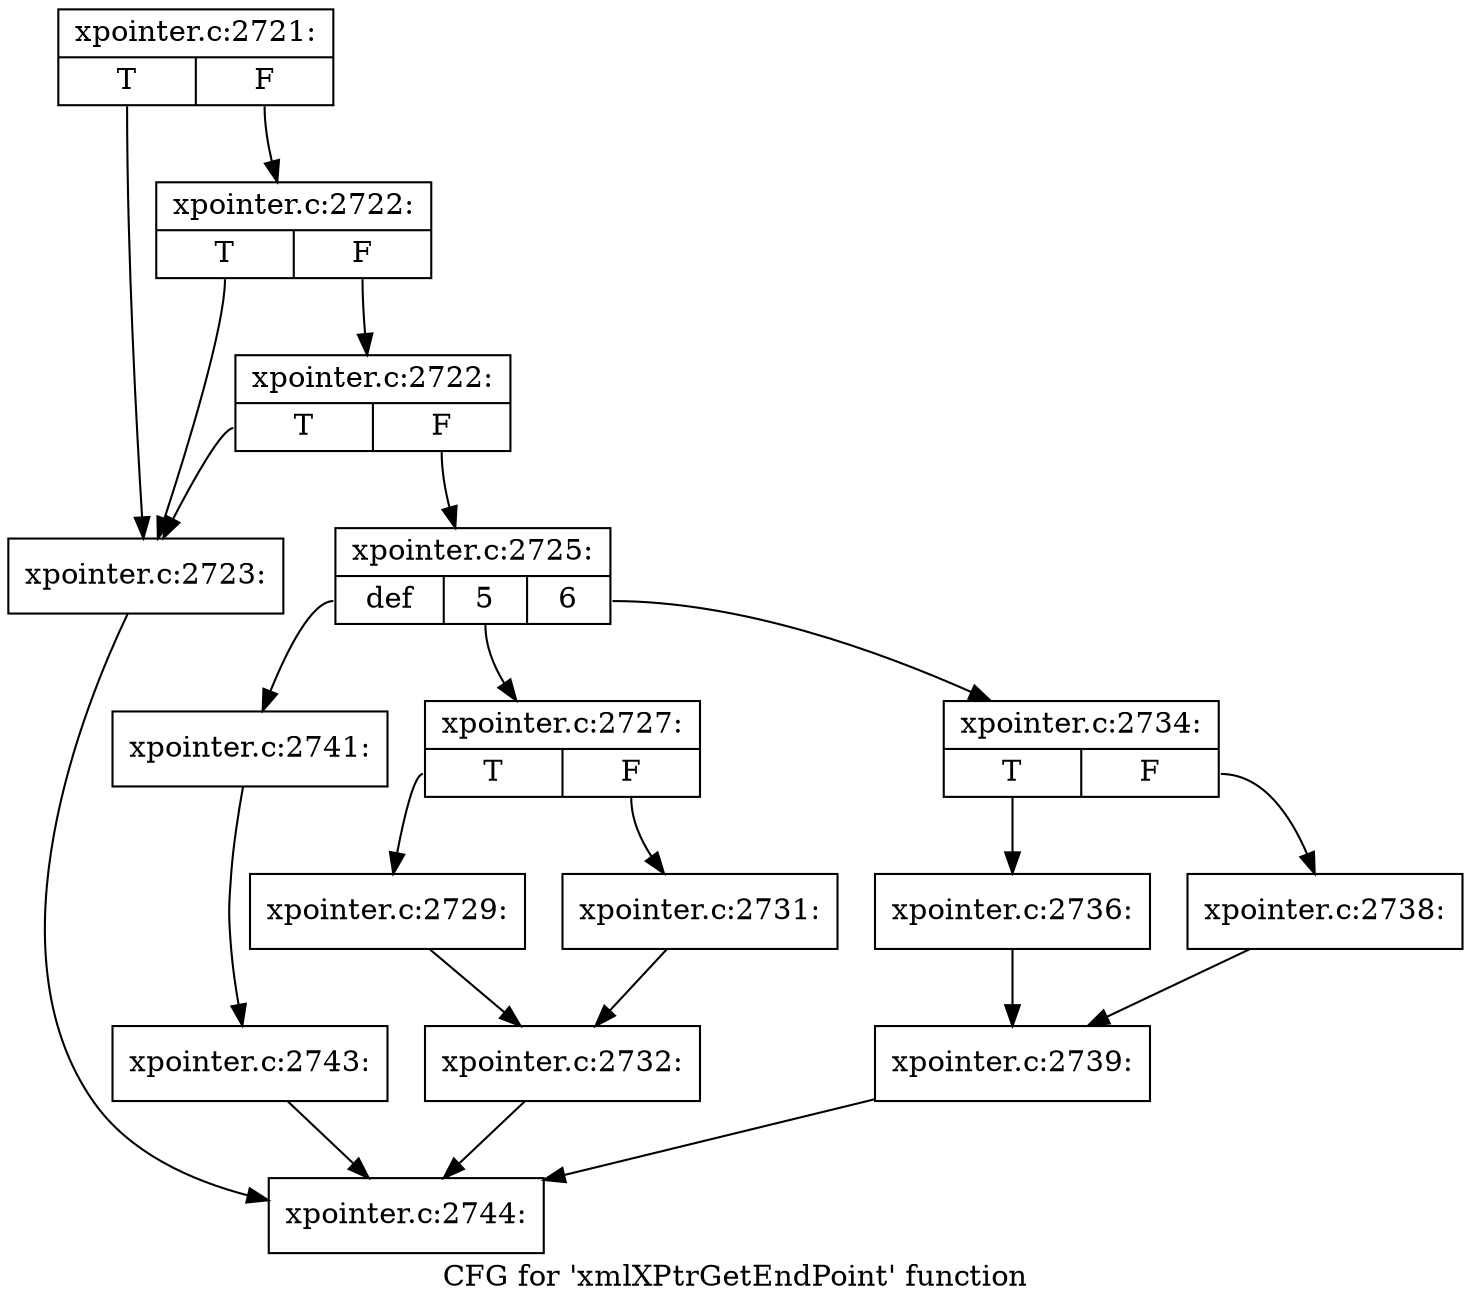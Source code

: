 digraph "CFG for 'xmlXPtrGetEndPoint' function" {
	label="CFG for 'xmlXPtrGetEndPoint' function";

	Node0x5297870 [shape=record,label="{xpointer.c:2721:|{<s0>T|<s1>F}}"];
	Node0x5297870:s0 -> Node0x5298560;
	Node0x5297870:s1 -> Node0x5298680;
	Node0x5298680 [shape=record,label="{xpointer.c:2722:|{<s0>T|<s1>F}}"];
	Node0x5298680:s0 -> Node0x5298560;
	Node0x5298680:s1 -> Node0x5298600;
	Node0x5298600 [shape=record,label="{xpointer.c:2722:|{<s0>T|<s1>F}}"];
	Node0x5298600:s0 -> Node0x5298560;
	Node0x5298600:s1 -> Node0x52985b0;
	Node0x5298560 [shape=record,label="{xpointer.c:2723:}"];
	Node0x5298560 -> Node0x509e4b0;
	Node0x52985b0 [shape=record,label="{xpointer.c:2725:|{<s0>def|<s1>5|<s2>6}}"];
	Node0x52985b0:s0 -> Node0x5299140;
	Node0x52985b0:s1 -> Node0x5299480;
	Node0x52985b0:s2 -> Node0x529a450;
	Node0x5299480 [shape=record,label="{xpointer.c:2727:|{<s0>T|<s1>F}}"];
	Node0x5299480:s0 -> Node0x5299900;
	Node0x5299480:s1 -> Node0x52999a0;
	Node0x5299900 [shape=record,label="{xpointer.c:2729:}"];
	Node0x5299900 -> Node0x5299950;
	Node0x52999a0 [shape=record,label="{xpointer.c:2731:}"];
	Node0x52999a0 -> Node0x5299950;
	Node0x5299950 [shape=record,label="{xpointer.c:2732:}"];
	Node0x5299950 -> Node0x509e4b0;
	Node0x529a450 [shape=record,label="{xpointer.c:2734:|{<s0>T|<s1>F}}"];
	Node0x529a450:s0 -> Node0x529a8d0;
	Node0x529a450:s1 -> Node0x529a970;
	Node0x529a8d0 [shape=record,label="{xpointer.c:2736:}"];
	Node0x529a8d0 -> Node0x529a920;
	Node0x529a970 [shape=record,label="{xpointer.c:2738:}"];
	Node0x529a970 -> Node0x529a920;
	Node0x529a920 [shape=record,label="{xpointer.c:2739:}"];
	Node0x529a920 -> Node0x509e4b0;
	Node0x5299140 [shape=record,label="{xpointer.c:2741:}"];
	Node0x5299140 -> Node0x5298f30;
	Node0x5298f30 [shape=record,label="{xpointer.c:2743:}"];
	Node0x5298f30 -> Node0x509e4b0;
	Node0x509e4b0 [shape=record,label="{xpointer.c:2744:}"];
}
